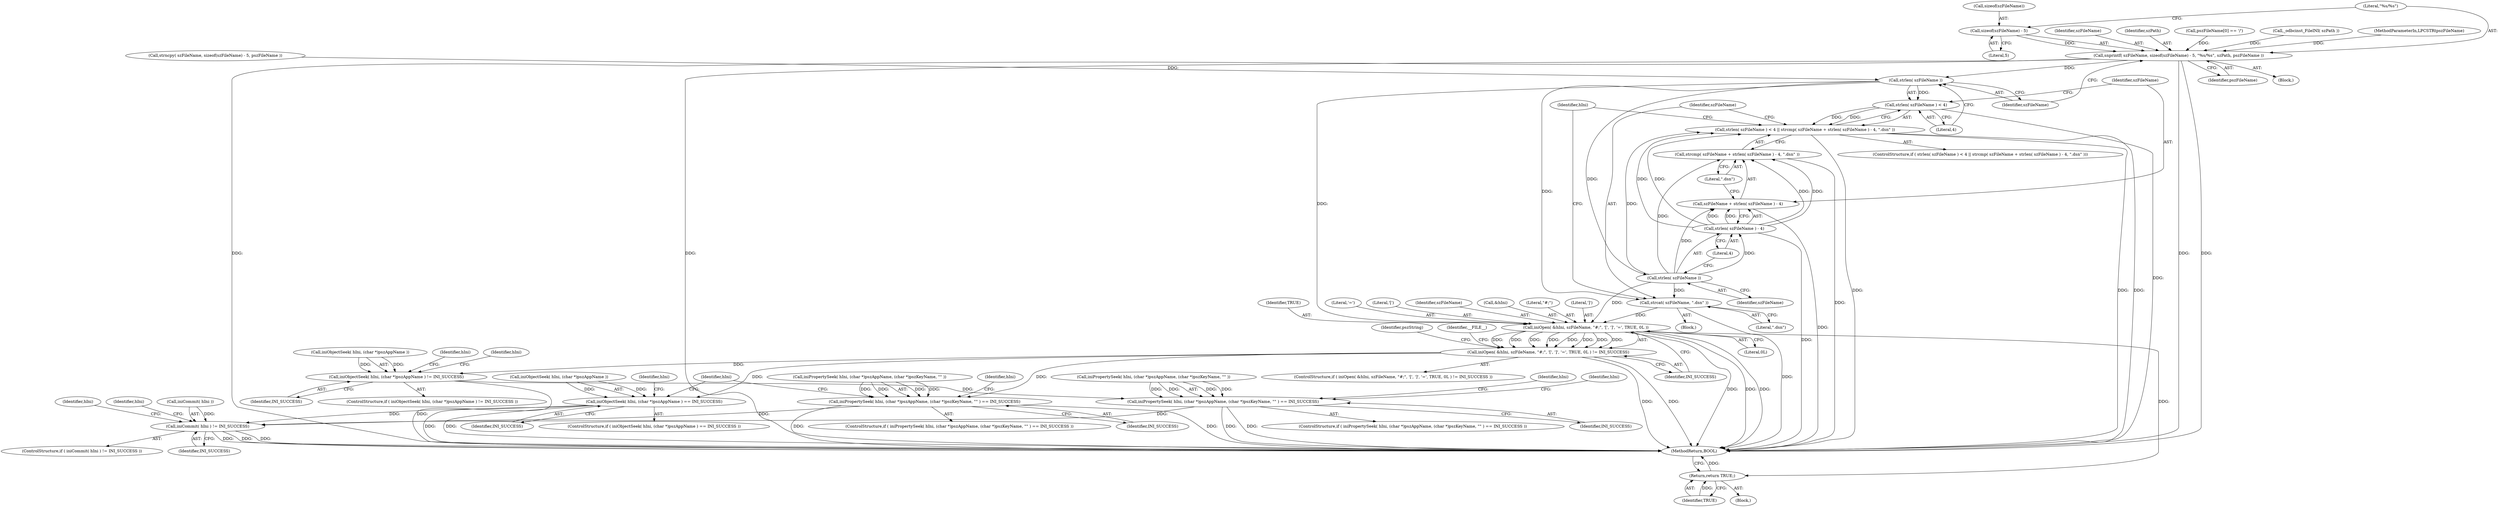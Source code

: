 digraph "0_unixODBC_45ef78e037f578b15fc58938a3a3251655e71d6f#diff-d52750c7ba4e594410438569d8e2963aL24_6@API" {
"1000138" [label="(Call,sizeof(szFileName) - 5)"];
"1000136" [label="(Call,snprintf( szFileName, sizeof(szFileName) - 5, \"%s/%s\", szPath, pszFileName ))"];
"1000148" [label="(Call,strlen( szFileName ))"];
"1000147" [label="(Call,strlen( szFileName ) < 4)"];
"1000146" [label="(Call,strlen( szFileName ) < 4 || strcmp( szFileName + strlen( szFileName ) - 4, \".dsn\" ))"];
"1000155" [label="(Call,strlen( szFileName ))"];
"1000151" [label="(Call,strcmp( szFileName + strlen( szFileName ) - 4, \".dsn\" ))"];
"1000152" [label="(Call,szFileName + strlen( szFileName ) - 4)"];
"1000154" [label="(Call,strlen( szFileName ) - 4)"];
"1000160" [label="(Call,strcat( szFileName, \".dsn\" ))"];
"1000165" [label="(Call,iniOpen( &hIni, szFileName, \"#;\", '[', ']', '=', TRUE, 0L ))"];
"1000164" [label="(Call,iniOpen( &hIni, szFileName, \"#;\", '[', ']', '=', TRUE, 0L ) != INI_SUCCESS)"];
"1000196" [label="(Call,iniObjectSeek( hIni, (char *)pszAppName ) == INI_SUCCESS)"];
"1000285" [label="(Call,iniCommit( hIni ) != INI_SUCCESS)"];
"1000213" [label="(Call,iniPropertySeek( hIni, (char *)pszAppName, (char *)pszKeyName, \"\" ) == INI_SUCCESS)"];
"1000230" [label="(Call,iniObjectSeek( hIni, (char *)pszAppName ) != INI_SUCCESS)"];
"1000244" [label="(Call,iniPropertySeek( hIni, (char *)pszAppName, (char *)pszKeyName, \"\" ) == INI_SUCCESS)"];
"1000303" [label="(Return,return TRUE;)"];
"1000146" [label="(Call,strlen( szFileName ) < 4 || strcmp( szFileName + strlen( szFileName ) - 4, \".dsn\" ))"];
"1000145" [label="(ControlStructure,if ( strlen( szFileName ) < 4 || strcmp( szFileName + strlen( szFileName ) - 4, \".dsn\" )))"];
"1000302" [label="(Identifier,hIni)"];
"1000172" [label="(Literal,'=')"];
"1000286" [label="(Call,iniCommit( hIni ))"];
"1000142" [label="(Literal,\"%s/%s\")"];
"1000165" [label="(Call,iniOpen( &hIni, szFileName, \"#;\", '[', ']', '=', TRUE, 0L ))"];
"1000212" [label="(ControlStructure,if ( iniPropertySeek( hIni, (char *)pszAppName, (char *)pszKeyName, \"\" ) == INI_SUCCESS ))"];
"1000161" [label="(Identifier,szFileName)"];
"1000189" [label="(Identifier,pszString)"];
"1000285" [label="(Call,iniCommit( hIni ) != INI_SUCCESS)"];
"1000287" [label="(Identifier,hIni)"];
"1000257" [label="(Identifier,hIni)"];
"1000236" [label="(Identifier,INI_SUCCESS)"];
"1000170" [label="(Literal,'[')"];
"1000137" [label="(Identifier,szFileName)"];
"1000303" [label="(Return,return TRUE;)"];
"1000150" [label="(Literal,4)"];
"1000304" [label="(Identifier,TRUE)"];
"1000244" [label="(Call,iniPropertySeek( hIni, (char *)pszAppName, (char *)pszKeyName, \"\" ) == INI_SUCCESS)"];
"1000284" [label="(ControlStructure,if ( iniCommit( hIni ) != INI_SUCCESS ))"];
"1000155" [label="(Call,strlen( szFileName ))"];
"1000175" [label="(Identifier,INI_SUCCESS)"];
"1000164" [label="(Call,iniOpen( &hIni, szFileName, \"#;\", '[', ']', '=', TRUE, 0L ) != INI_SUCCESS)"];
"1000197" [label="(Call,iniObjectSeek( hIni, (char *)pszAppName ))"];
"1000168" [label="(Identifier,szFileName)"];
"1000305" [label="(MethodReturn,BOOL)"];
"1000163" [label="(ControlStructure,if ( iniOpen( &hIni, szFileName, \"#;\", '[', ']', '=', TRUE, 0L ) != INI_SUCCESS ))"];
"1000245" [label="(Call,iniPropertySeek( hIni, (char *)pszAppName, (char *)pszKeyName, \"\" ))"];
"1000144" [label="(Identifier,pszFileName)"];
"1000162" [label="(Literal,\".dsn\")"];
"1000136" [label="(Call,snprintf( szFileName, sizeof(szFileName) - 5, \"%s/%s\", szPath, pszFileName ))"];
"1000143" [label="(Identifier,szPath)"];
"1000147" [label="(Call,strlen( szFileName ) < 4)"];
"1000114" [label="(Call,pszFileName[0] == '/')"];
"1000152" [label="(Call,szFileName + strlen( szFileName ) - 4)"];
"1000166" [label="(Call,&hIni)"];
"1000134" [label="(Call,_odbcinst_FileINI( szPath ))"];
"1000230" [label="(Call,iniObjectSeek( hIni, (char *)pszAppName ) != INI_SUCCESS)"];
"1000288" [label="(Identifier,INI_SUCCESS)"];
"1000226" [label="(Identifier,hIni)"];
"1000243" [label="(ControlStructure,if ( iniPropertySeek( hIni, (char *)pszAppName, (char *)pszKeyName, \"\" ) == INI_SUCCESS ))"];
"1000148" [label="(Call,strlen( szFileName ))"];
"1000167" [label="(Identifier,hIni)"];
"1000159" [label="(Block,)"];
"1000138" [label="(Call,sizeof(szFileName) - 5)"];
"1000214" [label="(Call,iniPropertySeek( hIni, (char *)pszAppName, (char *)pszKeyName, \"\" ))"];
"1000195" [label="(ControlStructure,if ( iniObjectSeek( hIni, (char *)pszAppName ) == INI_SUCCESS ))"];
"1000178" [label="(Identifier,__FILE__)"];
"1000174" [label="(Literal,0L)"];
"1000196" [label="(Call,iniObjectSeek( hIni, (char *)pszAppName ) == INI_SUCCESS)"];
"1000229" [label="(ControlStructure,if ( iniObjectSeek( hIni, (char *)pszAppName ) != INI_SUCCESS ))"];
"1000157" [label="(Literal,4)"];
"1000128" [label="(Block,)"];
"1000223" [label="(Identifier,INI_SUCCESS)"];
"1000254" [label="(Identifier,INI_SUCCESS)"];
"1000158" [label="(Literal,\".dsn\")"];
"1000139" [label="(Call,sizeof(szFileName))"];
"1000106" [label="(MethodParameterIn,LPCSTR\tpszFileName)"];
"1000169" [label="(Literal,\"#;\")"];
"1000153" [label="(Identifier,szFileName)"];
"1000171" [label="(Literal,']')"];
"1000231" [label="(Call,iniObjectSeek( hIni, (char *)pszAppName ))"];
"1000213" [label="(Call,iniPropertySeek( hIni, (char *)pszAppName, (char *)pszKeyName, \"\" ) == INI_SUCCESS)"];
"1000120" [label="(Call,strncpy( szFileName, sizeof(szFileName) - 5, pszFileName ))"];
"1000173" [label="(Identifier,TRUE)"];
"1000156" [label="(Identifier,szFileName)"];
"1000149" [label="(Identifier,szFileName)"];
"1000291" [label="(Identifier,hIni)"];
"1000151" [label="(Call,strcmp( szFileName + strlen( szFileName ) - 4, \".dsn\" ))"];
"1000239" [label="(Identifier,hIni)"];
"1000205" [label="(Identifier,hIni)"];
"1000141" [label="(Literal,5)"];
"1000246" [label="(Identifier,hIni)"];
"1000272" [label="(Identifier,hIni)"];
"1000202" [label="(Identifier,INI_SUCCESS)"];
"1000154" [label="(Call,strlen( szFileName ) - 4)"];
"1000110" [label="(Block,)"];
"1000160" [label="(Call,strcat( szFileName, \".dsn\" ))"];
"1000138" -> "1000136"  [label="AST: "];
"1000138" -> "1000141"  [label="CFG: "];
"1000139" -> "1000138"  [label="AST: "];
"1000141" -> "1000138"  [label="AST: "];
"1000142" -> "1000138"  [label="CFG: "];
"1000138" -> "1000136"  [label="DDG: "];
"1000136" -> "1000128"  [label="AST: "];
"1000136" -> "1000144"  [label="CFG: "];
"1000137" -> "1000136"  [label="AST: "];
"1000142" -> "1000136"  [label="AST: "];
"1000143" -> "1000136"  [label="AST: "];
"1000144" -> "1000136"  [label="AST: "];
"1000149" -> "1000136"  [label="CFG: "];
"1000136" -> "1000305"  [label="DDG: "];
"1000136" -> "1000305"  [label="DDG: "];
"1000136" -> "1000305"  [label="DDG: "];
"1000136" -> "1000305"  [label="DDG: "];
"1000134" -> "1000136"  [label="DDG: "];
"1000114" -> "1000136"  [label="DDG: "];
"1000106" -> "1000136"  [label="DDG: "];
"1000136" -> "1000148"  [label="DDG: "];
"1000148" -> "1000147"  [label="AST: "];
"1000148" -> "1000149"  [label="CFG: "];
"1000149" -> "1000148"  [label="AST: "];
"1000150" -> "1000148"  [label="CFG: "];
"1000148" -> "1000147"  [label="DDG: "];
"1000120" -> "1000148"  [label="DDG: "];
"1000148" -> "1000155"  [label="DDG: "];
"1000148" -> "1000160"  [label="DDG: "];
"1000148" -> "1000165"  [label="DDG: "];
"1000147" -> "1000146"  [label="AST: "];
"1000147" -> "1000150"  [label="CFG: "];
"1000150" -> "1000147"  [label="AST: "];
"1000153" -> "1000147"  [label="CFG: "];
"1000146" -> "1000147"  [label="CFG: "];
"1000147" -> "1000305"  [label="DDG: "];
"1000147" -> "1000146"  [label="DDG: "];
"1000147" -> "1000146"  [label="DDG: "];
"1000146" -> "1000145"  [label="AST: "];
"1000146" -> "1000151"  [label="CFG: "];
"1000151" -> "1000146"  [label="AST: "];
"1000161" -> "1000146"  [label="CFG: "];
"1000167" -> "1000146"  [label="CFG: "];
"1000146" -> "1000305"  [label="DDG: "];
"1000146" -> "1000305"  [label="DDG: "];
"1000146" -> "1000305"  [label="DDG: "];
"1000155" -> "1000146"  [label="DDG: "];
"1000154" -> "1000146"  [label="DDG: "];
"1000154" -> "1000146"  [label="DDG: "];
"1000155" -> "1000154"  [label="AST: "];
"1000155" -> "1000156"  [label="CFG: "];
"1000156" -> "1000155"  [label="AST: "];
"1000157" -> "1000155"  [label="CFG: "];
"1000155" -> "1000151"  [label="DDG: "];
"1000155" -> "1000152"  [label="DDG: "];
"1000155" -> "1000154"  [label="DDG: "];
"1000155" -> "1000160"  [label="DDG: "];
"1000155" -> "1000165"  [label="DDG: "];
"1000151" -> "1000158"  [label="CFG: "];
"1000152" -> "1000151"  [label="AST: "];
"1000158" -> "1000151"  [label="AST: "];
"1000151" -> "1000305"  [label="DDG: "];
"1000154" -> "1000151"  [label="DDG: "];
"1000154" -> "1000151"  [label="DDG: "];
"1000152" -> "1000154"  [label="CFG: "];
"1000153" -> "1000152"  [label="AST: "];
"1000154" -> "1000152"  [label="AST: "];
"1000158" -> "1000152"  [label="CFG: "];
"1000152" -> "1000305"  [label="DDG: "];
"1000154" -> "1000152"  [label="DDG: "];
"1000154" -> "1000152"  [label="DDG: "];
"1000154" -> "1000157"  [label="CFG: "];
"1000157" -> "1000154"  [label="AST: "];
"1000154" -> "1000305"  [label="DDG: "];
"1000160" -> "1000159"  [label="AST: "];
"1000160" -> "1000162"  [label="CFG: "];
"1000161" -> "1000160"  [label="AST: "];
"1000162" -> "1000160"  [label="AST: "];
"1000167" -> "1000160"  [label="CFG: "];
"1000160" -> "1000305"  [label="DDG: "];
"1000160" -> "1000165"  [label="DDG: "];
"1000165" -> "1000164"  [label="AST: "];
"1000165" -> "1000174"  [label="CFG: "];
"1000166" -> "1000165"  [label="AST: "];
"1000168" -> "1000165"  [label="AST: "];
"1000169" -> "1000165"  [label="AST: "];
"1000170" -> "1000165"  [label="AST: "];
"1000171" -> "1000165"  [label="AST: "];
"1000172" -> "1000165"  [label="AST: "];
"1000173" -> "1000165"  [label="AST: "];
"1000174" -> "1000165"  [label="AST: "];
"1000175" -> "1000165"  [label="CFG: "];
"1000165" -> "1000305"  [label="DDG: "];
"1000165" -> "1000305"  [label="DDG: "];
"1000165" -> "1000305"  [label="DDG: "];
"1000165" -> "1000164"  [label="DDG: "];
"1000165" -> "1000164"  [label="DDG: "];
"1000165" -> "1000164"  [label="DDG: "];
"1000165" -> "1000164"  [label="DDG: "];
"1000165" -> "1000164"  [label="DDG: "];
"1000165" -> "1000164"  [label="DDG: "];
"1000165" -> "1000164"  [label="DDG: "];
"1000165" -> "1000164"  [label="DDG: "];
"1000165" -> "1000303"  [label="DDG: "];
"1000164" -> "1000163"  [label="AST: "];
"1000164" -> "1000175"  [label="CFG: "];
"1000175" -> "1000164"  [label="AST: "];
"1000178" -> "1000164"  [label="CFG: "];
"1000189" -> "1000164"  [label="CFG: "];
"1000164" -> "1000305"  [label="DDG: "];
"1000164" -> "1000305"  [label="DDG: "];
"1000164" -> "1000196"  [label="DDG: "];
"1000164" -> "1000213"  [label="DDG: "];
"1000164" -> "1000230"  [label="DDG: "];
"1000196" -> "1000195"  [label="AST: "];
"1000196" -> "1000202"  [label="CFG: "];
"1000197" -> "1000196"  [label="AST: "];
"1000202" -> "1000196"  [label="AST: "];
"1000205" -> "1000196"  [label="CFG: "];
"1000287" -> "1000196"  [label="CFG: "];
"1000196" -> "1000305"  [label="DDG: "];
"1000196" -> "1000305"  [label="DDG: "];
"1000197" -> "1000196"  [label="DDG: "];
"1000197" -> "1000196"  [label="DDG: "];
"1000196" -> "1000285"  [label="DDG: "];
"1000285" -> "1000284"  [label="AST: "];
"1000285" -> "1000288"  [label="CFG: "];
"1000286" -> "1000285"  [label="AST: "];
"1000288" -> "1000285"  [label="AST: "];
"1000291" -> "1000285"  [label="CFG: "];
"1000302" -> "1000285"  [label="CFG: "];
"1000285" -> "1000305"  [label="DDG: "];
"1000285" -> "1000305"  [label="DDG: "];
"1000285" -> "1000305"  [label="DDG: "];
"1000286" -> "1000285"  [label="DDG: "];
"1000213" -> "1000285"  [label="DDG: "];
"1000244" -> "1000285"  [label="DDG: "];
"1000213" -> "1000212"  [label="AST: "];
"1000213" -> "1000223"  [label="CFG: "];
"1000214" -> "1000213"  [label="AST: "];
"1000223" -> "1000213"  [label="AST: "];
"1000226" -> "1000213"  [label="CFG: "];
"1000287" -> "1000213"  [label="CFG: "];
"1000213" -> "1000305"  [label="DDG: "];
"1000213" -> "1000305"  [label="DDG: "];
"1000214" -> "1000213"  [label="DDG: "];
"1000214" -> "1000213"  [label="DDG: "];
"1000214" -> "1000213"  [label="DDG: "];
"1000214" -> "1000213"  [label="DDG: "];
"1000230" -> "1000229"  [label="AST: "];
"1000230" -> "1000236"  [label="CFG: "];
"1000231" -> "1000230"  [label="AST: "];
"1000236" -> "1000230"  [label="AST: "];
"1000239" -> "1000230"  [label="CFG: "];
"1000246" -> "1000230"  [label="CFG: "];
"1000230" -> "1000305"  [label="DDG: "];
"1000231" -> "1000230"  [label="DDG: "];
"1000231" -> "1000230"  [label="DDG: "];
"1000230" -> "1000244"  [label="DDG: "];
"1000244" -> "1000243"  [label="AST: "];
"1000244" -> "1000254"  [label="CFG: "];
"1000245" -> "1000244"  [label="AST: "];
"1000254" -> "1000244"  [label="AST: "];
"1000257" -> "1000244"  [label="CFG: "];
"1000272" -> "1000244"  [label="CFG: "];
"1000244" -> "1000305"  [label="DDG: "];
"1000244" -> "1000305"  [label="DDG: "];
"1000245" -> "1000244"  [label="DDG: "];
"1000245" -> "1000244"  [label="DDG: "];
"1000245" -> "1000244"  [label="DDG: "];
"1000245" -> "1000244"  [label="DDG: "];
"1000303" -> "1000110"  [label="AST: "];
"1000303" -> "1000304"  [label="CFG: "];
"1000304" -> "1000303"  [label="AST: "];
"1000305" -> "1000303"  [label="CFG: "];
"1000303" -> "1000305"  [label="DDG: "];
"1000304" -> "1000303"  [label="DDG: "];
}
